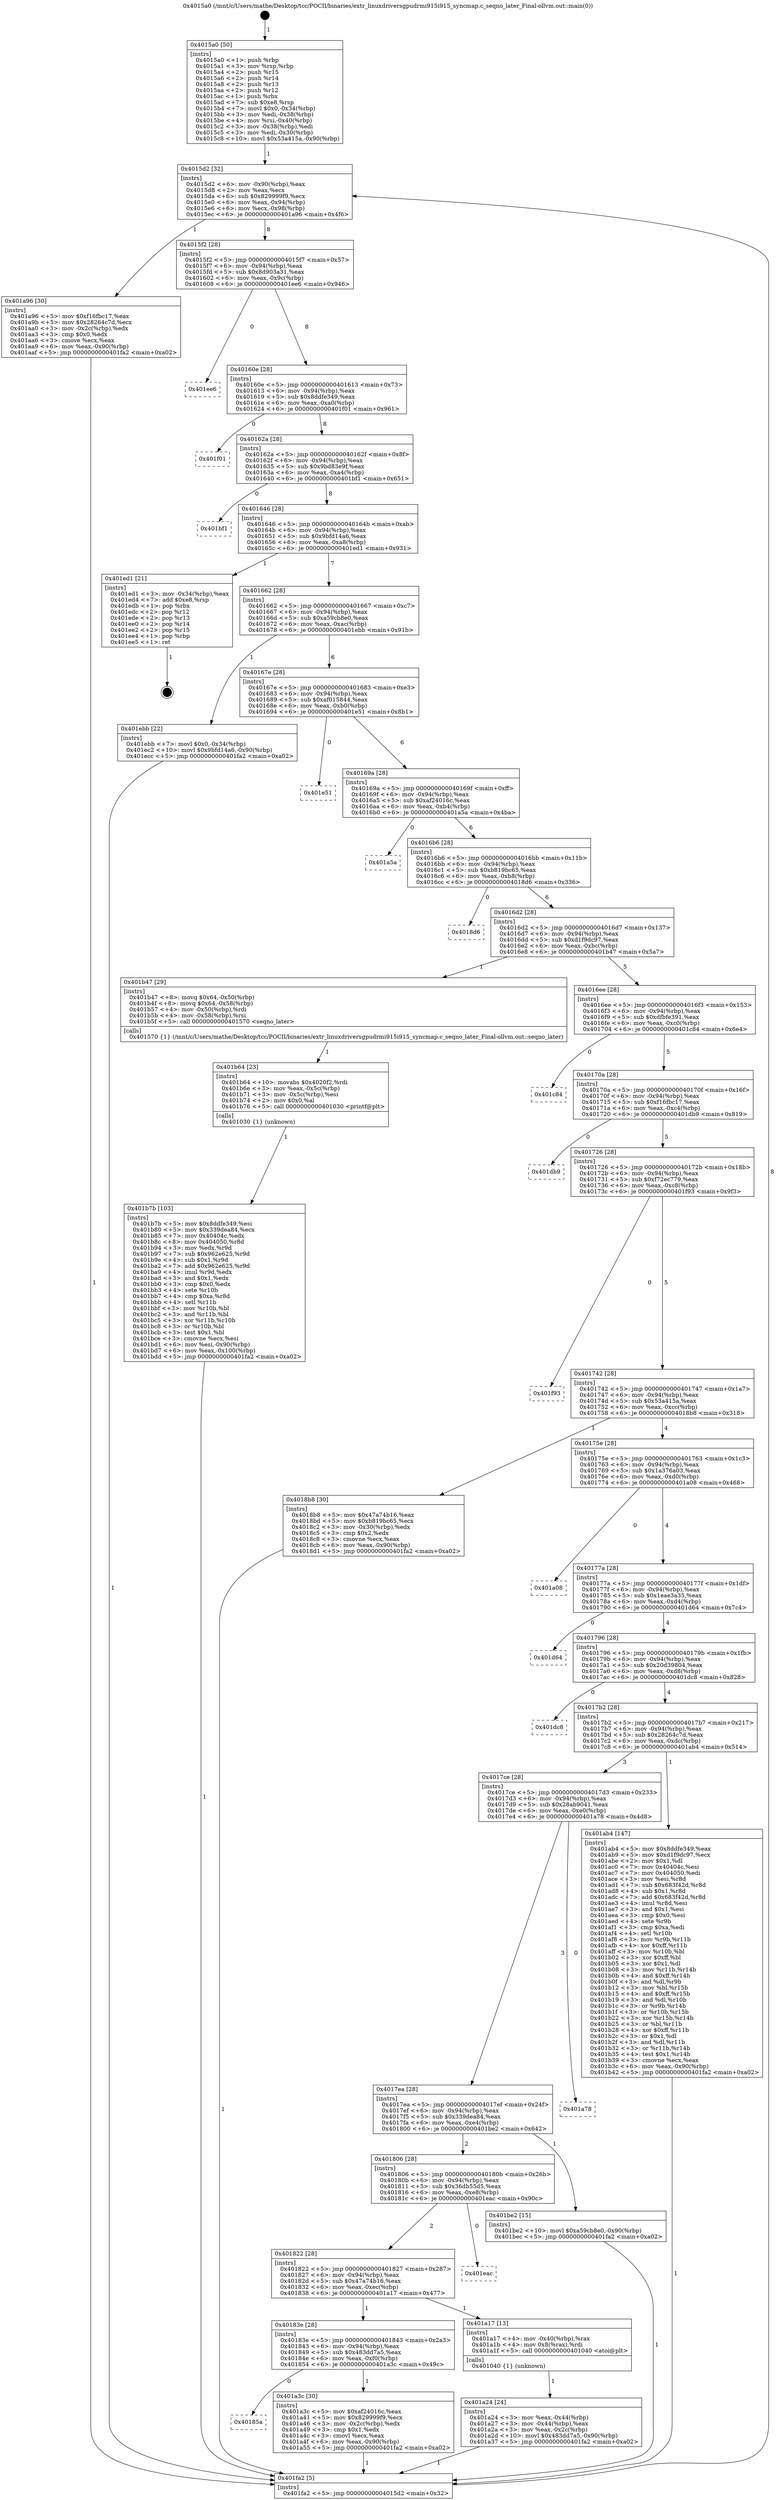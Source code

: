 digraph "0x4015a0" {
  label = "0x4015a0 (/mnt/c/Users/mathe/Desktop/tcc/POCII/binaries/extr_linuxdriversgpudrmi915i915_syncmap.c_seqno_later_Final-ollvm.out::main(0))"
  labelloc = "t"
  node[shape=record]

  Entry [label="",width=0.3,height=0.3,shape=circle,fillcolor=black,style=filled]
  "0x4015d2" [label="{
     0x4015d2 [32]\l
     | [instrs]\l
     &nbsp;&nbsp;0x4015d2 \<+6\>: mov -0x90(%rbp),%eax\l
     &nbsp;&nbsp;0x4015d8 \<+2\>: mov %eax,%ecx\l
     &nbsp;&nbsp;0x4015da \<+6\>: sub $0x829999f9,%ecx\l
     &nbsp;&nbsp;0x4015e0 \<+6\>: mov %eax,-0x94(%rbp)\l
     &nbsp;&nbsp;0x4015e6 \<+6\>: mov %ecx,-0x98(%rbp)\l
     &nbsp;&nbsp;0x4015ec \<+6\>: je 0000000000401a96 \<main+0x4f6\>\l
  }"]
  "0x401a96" [label="{
     0x401a96 [30]\l
     | [instrs]\l
     &nbsp;&nbsp;0x401a96 \<+5\>: mov $0xf16fbc17,%eax\l
     &nbsp;&nbsp;0x401a9b \<+5\>: mov $0x28264c7d,%ecx\l
     &nbsp;&nbsp;0x401aa0 \<+3\>: mov -0x2c(%rbp),%edx\l
     &nbsp;&nbsp;0x401aa3 \<+3\>: cmp $0x0,%edx\l
     &nbsp;&nbsp;0x401aa6 \<+3\>: cmove %ecx,%eax\l
     &nbsp;&nbsp;0x401aa9 \<+6\>: mov %eax,-0x90(%rbp)\l
     &nbsp;&nbsp;0x401aaf \<+5\>: jmp 0000000000401fa2 \<main+0xa02\>\l
  }"]
  "0x4015f2" [label="{
     0x4015f2 [28]\l
     | [instrs]\l
     &nbsp;&nbsp;0x4015f2 \<+5\>: jmp 00000000004015f7 \<main+0x57\>\l
     &nbsp;&nbsp;0x4015f7 \<+6\>: mov -0x94(%rbp),%eax\l
     &nbsp;&nbsp;0x4015fd \<+5\>: sub $0x8d903a31,%eax\l
     &nbsp;&nbsp;0x401602 \<+6\>: mov %eax,-0x9c(%rbp)\l
     &nbsp;&nbsp;0x401608 \<+6\>: je 0000000000401ee6 \<main+0x946\>\l
  }"]
  Exit [label="",width=0.3,height=0.3,shape=circle,fillcolor=black,style=filled,peripheries=2]
  "0x401ee6" [label="{
     0x401ee6\l
  }", style=dashed]
  "0x40160e" [label="{
     0x40160e [28]\l
     | [instrs]\l
     &nbsp;&nbsp;0x40160e \<+5\>: jmp 0000000000401613 \<main+0x73\>\l
     &nbsp;&nbsp;0x401613 \<+6\>: mov -0x94(%rbp),%eax\l
     &nbsp;&nbsp;0x401619 \<+5\>: sub $0x8ddfe349,%eax\l
     &nbsp;&nbsp;0x40161e \<+6\>: mov %eax,-0xa0(%rbp)\l
     &nbsp;&nbsp;0x401624 \<+6\>: je 0000000000401f01 \<main+0x961\>\l
  }"]
  "0x401b7b" [label="{
     0x401b7b [103]\l
     | [instrs]\l
     &nbsp;&nbsp;0x401b7b \<+5\>: mov $0x8ddfe349,%esi\l
     &nbsp;&nbsp;0x401b80 \<+5\>: mov $0x339dea84,%ecx\l
     &nbsp;&nbsp;0x401b85 \<+7\>: mov 0x40404c,%edx\l
     &nbsp;&nbsp;0x401b8c \<+8\>: mov 0x404050,%r8d\l
     &nbsp;&nbsp;0x401b94 \<+3\>: mov %edx,%r9d\l
     &nbsp;&nbsp;0x401b97 \<+7\>: sub $0x962e625,%r9d\l
     &nbsp;&nbsp;0x401b9e \<+4\>: sub $0x1,%r9d\l
     &nbsp;&nbsp;0x401ba2 \<+7\>: add $0x962e625,%r9d\l
     &nbsp;&nbsp;0x401ba9 \<+4\>: imul %r9d,%edx\l
     &nbsp;&nbsp;0x401bad \<+3\>: and $0x1,%edx\l
     &nbsp;&nbsp;0x401bb0 \<+3\>: cmp $0x0,%edx\l
     &nbsp;&nbsp;0x401bb3 \<+4\>: sete %r10b\l
     &nbsp;&nbsp;0x401bb7 \<+4\>: cmp $0xa,%r8d\l
     &nbsp;&nbsp;0x401bbb \<+4\>: setl %r11b\l
     &nbsp;&nbsp;0x401bbf \<+3\>: mov %r10b,%bl\l
     &nbsp;&nbsp;0x401bc2 \<+3\>: and %r11b,%bl\l
     &nbsp;&nbsp;0x401bc5 \<+3\>: xor %r11b,%r10b\l
     &nbsp;&nbsp;0x401bc8 \<+3\>: or %r10b,%bl\l
     &nbsp;&nbsp;0x401bcb \<+3\>: test $0x1,%bl\l
     &nbsp;&nbsp;0x401bce \<+3\>: cmovne %ecx,%esi\l
     &nbsp;&nbsp;0x401bd1 \<+6\>: mov %esi,-0x90(%rbp)\l
     &nbsp;&nbsp;0x401bd7 \<+6\>: mov %eax,-0x100(%rbp)\l
     &nbsp;&nbsp;0x401bdd \<+5\>: jmp 0000000000401fa2 \<main+0xa02\>\l
  }"]
  "0x401f01" [label="{
     0x401f01\l
  }", style=dashed]
  "0x40162a" [label="{
     0x40162a [28]\l
     | [instrs]\l
     &nbsp;&nbsp;0x40162a \<+5\>: jmp 000000000040162f \<main+0x8f\>\l
     &nbsp;&nbsp;0x40162f \<+6\>: mov -0x94(%rbp),%eax\l
     &nbsp;&nbsp;0x401635 \<+5\>: sub $0x9bd83e9f,%eax\l
     &nbsp;&nbsp;0x40163a \<+6\>: mov %eax,-0xa4(%rbp)\l
     &nbsp;&nbsp;0x401640 \<+6\>: je 0000000000401bf1 \<main+0x651\>\l
  }"]
  "0x401b64" [label="{
     0x401b64 [23]\l
     | [instrs]\l
     &nbsp;&nbsp;0x401b64 \<+10\>: movabs $0x4020f2,%rdi\l
     &nbsp;&nbsp;0x401b6e \<+3\>: mov %eax,-0x5c(%rbp)\l
     &nbsp;&nbsp;0x401b71 \<+3\>: mov -0x5c(%rbp),%esi\l
     &nbsp;&nbsp;0x401b74 \<+2\>: mov $0x0,%al\l
     &nbsp;&nbsp;0x401b76 \<+5\>: call 0000000000401030 \<printf@plt\>\l
     | [calls]\l
     &nbsp;&nbsp;0x401030 \{1\} (unknown)\l
  }"]
  "0x401bf1" [label="{
     0x401bf1\l
  }", style=dashed]
  "0x401646" [label="{
     0x401646 [28]\l
     | [instrs]\l
     &nbsp;&nbsp;0x401646 \<+5\>: jmp 000000000040164b \<main+0xab\>\l
     &nbsp;&nbsp;0x40164b \<+6\>: mov -0x94(%rbp),%eax\l
     &nbsp;&nbsp;0x401651 \<+5\>: sub $0x9bfd14a6,%eax\l
     &nbsp;&nbsp;0x401656 \<+6\>: mov %eax,-0xa8(%rbp)\l
     &nbsp;&nbsp;0x40165c \<+6\>: je 0000000000401ed1 \<main+0x931\>\l
  }"]
  "0x40185a" [label="{
     0x40185a\l
  }", style=dashed]
  "0x401ed1" [label="{
     0x401ed1 [21]\l
     | [instrs]\l
     &nbsp;&nbsp;0x401ed1 \<+3\>: mov -0x34(%rbp),%eax\l
     &nbsp;&nbsp;0x401ed4 \<+7\>: add $0xe8,%rsp\l
     &nbsp;&nbsp;0x401edb \<+1\>: pop %rbx\l
     &nbsp;&nbsp;0x401edc \<+2\>: pop %r12\l
     &nbsp;&nbsp;0x401ede \<+2\>: pop %r13\l
     &nbsp;&nbsp;0x401ee0 \<+2\>: pop %r14\l
     &nbsp;&nbsp;0x401ee2 \<+2\>: pop %r15\l
     &nbsp;&nbsp;0x401ee4 \<+1\>: pop %rbp\l
     &nbsp;&nbsp;0x401ee5 \<+1\>: ret\l
  }"]
  "0x401662" [label="{
     0x401662 [28]\l
     | [instrs]\l
     &nbsp;&nbsp;0x401662 \<+5\>: jmp 0000000000401667 \<main+0xc7\>\l
     &nbsp;&nbsp;0x401667 \<+6\>: mov -0x94(%rbp),%eax\l
     &nbsp;&nbsp;0x40166d \<+5\>: sub $0xa59cb8e0,%eax\l
     &nbsp;&nbsp;0x401672 \<+6\>: mov %eax,-0xac(%rbp)\l
     &nbsp;&nbsp;0x401678 \<+6\>: je 0000000000401ebb \<main+0x91b\>\l
  }"]
  "0x401a3c" [label="{
     0x401a3c [30]\l
     | [instrs]\l
     &nbsp;&nbsp;0x401a3c \<+5\>: mov $0xaf24016c,%eax\l
     &nbsp;&nbsp;0x401a41 \<+5\>: mov $0x829999f9,%ecx\l
     &nbsp;&nbsp;0x401a46 \<+3\>: mov -0x2c(%rbp),%edx\l
     &nbsp;&nbsp;0x401a49 \<+3\>: cmp $0x1,%edx\l
     &nbsp;&nbsp;0x401a4c \<+3\>: cmovl %ecx,%eax\l
     &nbsp;&nbsp;0x401a4f \<+6\>: mov %eax,-0x90(%rbp)\l
     &nbsp;&nbsp;0x401a55 \<+5\>: jmp 0000000000401fa2 \<main+0xa02\>\l
  }"]
  "0x401ebb" [label="{
     0x401ebb [22]\l
     | [instrs]\l
     &nbsp;&nbsp;0x401ebb \<+7\>: movl $0x0,-0x34(%rbp)\l
     &nbsp;&nbsp;0x401ec2 \<+10\>: movl $0x9bfd14a6,-0x90(%rbp)\l
     &nbsp;&nbsp;0x401ecc \<+5\>: jmp 0000000000401fa2 \<main+0xa02\>\l
  }"]
  "0x40167e" [label="{
     0x40167e [28]\l
     | [instrs]\l
     &nbsp;&nbsp;0x40167e \<+5\>: jmp 0000000000401683 \<main+0xe3\>\l
     &nbsp;&nbsp;0x401683 \<+6\>: mov -0x94(%rbp),%eax\l
     &nbsp;&nbsp;0x401689 \<+5\>: sub $0xaf015844,%eax\l
     &nbsp;&nbsp;0x40168e \<+6\>: mov %eax,-0xb0(%rbp)\l
     &nbsp;&nbsp;0x401694 \<+6\>: je 0000000000401e51 \<main+0x8b1\>\l
  }"]
  "0x401a24" [label="{
     0x401a24 [24]\l
     | [instrs]\l
     &nbsp;&nbsp;0x401a24 \<+3\>: mov %eax,-0x44(%rbp)\l
     &nbsp;&nbsp;0x401a27 \<+3\>: mov -0x44(%rbp),%eax\l
     &nbsp;&nbsp;0x401a2a \<+3\>: mov %eax,-0x2c(%rbp)\l
     &nbsp;&nbsp;0x401a2d \<+10\>: movl $0x483dd7a5,-0x90(%rbp)\l
     &nbsp;&nbsp;0x401a37 \<+5\>: jmp 0000000000401fa2 \<main+0xa02\>\l
  }"]
  "0x401e51" [label="{
     0x401e51\l
  }", style=dashed]
  "0x40169a" [label="{
     0x40169a [28]\l
     | [instrs]\l
     &nbsp;&nbsp;0x40169a \<+5\>: jmp 000000000040169f \<main+0xff\>\l
     &nbsp;&nbsp;0x40169f \<+6\>: mov -0x94(%rbp),%eax\l
     &nbsp;&nbsp;0x4016a5 \<+5\>: sub $0xaf24016c,%eax\l
     &nbsp;&nbsp;0x4016aa \<+6\>: mov %eax,-0xb4(%rbp)\l
     &nbsp;&nbsp;0x4016b0 \<+6\>: je 0000000000401a5a \<main+0x4ba\>\l
  }"]
  "0x40183e" [label="{
     0x40183e [28]\l
     | [instrs]\l
     &nbsp;&nbsp;0x40183e \<+5\>: jmp 0000000000401843 \<main+0x2a3\>\l
     &nbsp;&nbsp;0x401843 \<+6\>: mov -0x94(%rbp),%eax\l
     &nbsp;&nbsp;0x401849 \<+5\>: sub $0x483dd7a5,%eax\l
     &nbsp;&nbsp;0x40184e \<+6\>: mov %eax,-0xf0(%rbp)\l
     &nbsp;&nbsp;0x401854 \<+6\>: je 0000000000401a3c \<main+0x49c\>\l
  }"]
  "0x401a5a" [label="{
     0x401a5a\l
  }", style=dashed]
  "0x4016b6" [label="{
     0x4016b6 [28]\l
     | [instrs]\l
     &nbsp;&nbsp;0x4016b6 \<+5\>: jmp 00000000004016bb \<main+0x11b\>\l
     &nbsp;&nbsp;0x4016bb \<+6\>: mov -0x94(%rbp),%eax\l
     &nbsp;&nbsp;0x4016c1 \<+5\>: sub $0xb819bc65,%eax\l
     &nbsp;&nbsp;0x4016c6 \<+6\>: mov %eax,-0xb8(%rbp)\l
     &nbsp;&nbsp;0x4016cc \<+6\>: je 00000000004018d6 \<main+0x336\>\l
  }"]
  "0x401a17" [label="{
     0x401a17 [13]\l
     | [instrs]\l
     &nbsp;&nbsp;0x401a17 \<+4\>: mov -0x40(%rbp),%rax\l
     &nbsp;&nbsp;0x401a1b \<+4\>: mov 0x8(%rax),%rdi\l
     &nbsp;&nbsp;0x401a1f \<+5\>: call 0000000000401040 \<atoi@plt\>\l
     | [calls]\l
     &nbsp;&nbsp;0x401040 \{1\} (unknown)\l
  }"]
  "0x4018d6" [label="{
     0x4018d6\l
  }", style=dashed]
  "0x4016d2" [label="{
     0x4016d2 [28]\l
     | [instrs]\l
     &nbsp;&nbsp;0x4016d2 \<+5\>: jmp 00000000004016d7 \<main+0x137\>\l
     &nbsp;&nbsp;0x4016d7 \<+6\>: mov -0x94(%rbp),%eax\l
     &nbsp;&nbsp;0x4016dd \<+5\>: sub $0xd1f9dc97,%eax\l
     &nbsp;&nbsp;0x4016e2 \<+6\>: mov %eax,-0xbc(%rbp)\l
     &nbsp;&nbsp;0x4016e8 \<+6\>: je 0000000000401b47 \<main+0x5a7\>\l
  }"]
  "0x401822" [label="{
     0x401822 [28]\l
     | [instrs]\l
     &nbsp;&nbsp;0x401822 \<+5\>: jmp 0000000000401827 \<main+0x287\>\l
     &nbsp;&nbsp;0x401827 \<+6\>: mov -0x94(%rbp),%eax\l
     &nbsp;&nbsp;0x40182d \<+5\>: sub $0x47a74b16,%eax\l
     &nbsp;&nbsp;0x401832 \<+6\>: mov %eax,-0xec(%rbp)\l
     &nbsp;&nbsp;0x401838 \<+6\>: je 0000000000401a17 \<main+0x477\>\l
  }"]
  "0x401b47" [label="{
     0x401b47 [29]\l
     | [instrs]\l
     &nbsp;&nbsp;0x401b47 \<+8\>: movq $0x64,-0x50(%rbp)\l
     &nbsp;&nbsp;0x401b4f \<+8\>: movq $0x64,-0x58(%rbp)\l
     &nbsp;&nbsp;0x401b57 \<+4\>: mov -0x50(%rbp),%rdi\l
     &nbsp;&nbsp;0x401b5b \<+4\>: mov -0x58(%rbp),%rsi\l
     &nbsp;&nbsp;0x401b5f \<+5\>: call 0000000000401570 \<seqno_later\>\l
     | [calls]\l
     &nbsp;&nbsp;0x401570 \{1\} (/mnt/c/Users/mathe/Desktop/tcc/POCII/binaries/extr_linuxdriversgpudrmi915i915_syncmap.c_seqno_later_Final-ollvm.out::seqno_later)\l
  }"]
  "0x4016ee" [label="{
     0x4016ee [28]\l
     | [instrs]\l
     &nbsp;&nbsp;0x4016ee \<+5\>: jmp 00000000004016f3 \<main+0x153\>\l
     &nbsp;&nbsp;0x4016f3 \<+6\>: mov -0x94(%rbp),%eax\l
     &nbsp;&nbsp;0x4016f9 \<+5\>: sub $0xdfbfe391,%eax\l
     &nbsp;&nbsp;0x4016fe \<+6\>: mov %eax,-0xc0(%rbp)\l
     &nbsp;&nbsp;0x401704 \<+6\>: je 0000000000401c84 \<main+0x6e4\>\l
  }"]
  "0x401eac" [label="{
     0x401eac\l
  }", style=dashed]
  "0x401c84" [label="{
     0x401c84\l
  }", style=dashed]
  "0x40170a" [label="{
     0x40170a [28]\l
     | [instrs]\l
     &nbsp;&nbsp;0x40170a \<+5\>: jmp 000000000040170f \<main+0x16f\>\l
     &nbsp;&nbsp;0x40170f \<+6\>: mov -0x94(%rbp),%eax\l
     &nbsp;&nbsp;0x401715 \<+5\>: sub $0xf16fbc17,%eax\l
     &nbsp;&nbsp;0x40171a \<+6\>: mov %eax,-0xc4(%rbp)\l
     &nbsp;&nbsp;0x401720 \<+6\>: je 0000000000401db9 \<main+0x819\>\l
  }"]
  "0x401806" [label="{
     0x401806 [28]\l
     | [instrs]\l
     &nbsp;&nbsp;0x401806 \<+5\>: jmp 000000000040180b \<main+0x26b\>\l
     &nbsp;&nbsp;0x40180b \<+6\>: mov -0x94(%rbp),%eax\l
     &nbsp;&nbsp;0x401811 \<+5\>: sub $0x36db55d5,%eax\l
     &nbsp;&nbsp;0x401816 \<+6\>: mov %eax,-0xe8(%rbp)\l
     &nbsp;&nbsp;0x40181c \<+6\>: je 0000000000401eac \<main+0x90c\>\l
  }"]
  "0x401db9" [label="{
     0x401db9\l
  }", style=dashed]
  "0x401726" [label="{
     0x401726 [28]\l
     | [instrs]\l
     &nbsp;&nbsp;0x401726 \<+5\>: jmp 000000000040172b \<main+0x18b\>\l
     &nbsp;&nbsp;0x40172b \<+6\>: mov -0x94(%rbp),%eax\l
     &nbsp;&nbsp;0x401731 \<+5\>: sub $0xf72ec779,%eax\l
     &nbsp;&nbsp;0x401736 \<+6\>: mov %eax,-0xc8(%rbp)\l
     &nbsp;&nbsp;0x40173c \<+6\>: je 0000000000401f93 \<main+0x9f3\>\l
  }"]
  "0x401be2" [label="{
     0x401be2 [15]\l
     | [instrs]\l
     &nbsp;&nbsp;0x401be2 \<+10\>: movl $0xa59cb8e0,-0x90(%rbp)\l
     &nbsp;&nbsp;0x401bec \<+5\>: jmp 0000000000401fa2 \<main+0xa02\>\l
  }"]
  "0x401f93" [label="{
     0x401f93\l
  }", style=dashed]
  "0x401742" [label="{
     0x401742 [28]\l
     | [instrs]\l
     &nbsp;&nbsp;0x401742 \<+5\>: jmp 0000000000401747 \<main+0x1a7\>\l
     &nbsp;&nbsp;0x401747 \<+6\>: mov -0x94(%rbp),%eax\l
     &nbsp;&nbsp;0x40174d \<+5\>: sub $0x53a415a,%eax\l
     &nbsp;&nbsp;0x401752 \<+6\>: mov %eax,-0xcc(%rbp)\l
     &nbsp;&nbsp;0x401758 \<+6\>: je 00000000004018b8 \<main+0x318\>\l
  }"]
  "0x4017ea" [label="{
     0x4017ea [28]\l
     | [instrs]\l
     &nbsp;&nbsp;0x4017ea \<+5\>: jmp 00000000004017ef \<main+0x24f\>\l
     &nbsp;&nbsp;0x4017ef \<+6\>: mov -0x94(%rbp),%eax\l
     &nbsp;&nbsp;0x4017f5 \<+5\>: sub $0x339dea84,%eax\l
     &nbsp;&nbsp;0x4017fa \<+6\>: mov %eax,-0xe4(%rbp)\l
     &nbsp;&nbsp;0x401800 \<+6\>: je 0000000000401be2 \<main+0x642\>\l
  }"]
  "0x4018b8" [label="{
     0x4018b8 [30]\l
     | [instrs]\l
     &nbsp;&nbsp;0x4018b8 \<+5\>: mov $0x47a74b16,%eax\l
     &nbsp;&nbsp;0x4018bd \<+5\>: mov $0xb819bc65,%ecx\l
     &nbsp;&nbsp;0x4018c2 \<+3\>: mov -0x30(%rbp),%edx\l
     &nbsp;&nbsp;0x4018c5 \<+3\>: cmp $0x2,%edx\l
     &nbsp;&nbsp;0x4018c8 \<+3\>: cmovne %ecx,%eax\l
     &nbsp;&nbsp;0x4018cb \<+6\>: mov %eax,-0x90(%rbp)\l
     &nbsp;&nbsp;0x4018d1 \<+5\>: jmp 0000000000401fa2 \<main+0xa02\>\l
  }"]
  "0x40175e" [label="{
     0x40175e [28]\l
     | [instrs]\l
     &nbsp;&nbsp;0x40175e \<+5\>: jmp 0000000000401763 \<main+0x1c3\>\l
     &nbsp;&nbsp;0x401763 \<+6\>: mov -0x94(%rbp),%eax\l
     &nbsp;&nbsp;0x401769 \<+5\>: sub $0x1a376a03,%eax\l
     &nbsp;&nbsp;0x40176e \<+6\>: mov %eax,-0xd0(%rbp)\l
     &nbsp;&nbsp;0x401774 \<+6\>: je 0000000000401a08 \<main+0x468\>\l
  }"]
  "0x401fa2" [label="{
     0x401fa2 [5]\l
     | [instrs]\l
     &nbsp;&nbsp;0x401fa2 \<+5\>: jmp 00000000004015d2 \<main+0x32\>\l
  }"]
  "0x4015a0" [label="{
     0x4015a0 [50]\l
     | [instrs]\l
     &nbsp;&nbsp;0x4015a0 \<+1\>: push %rbp\l
     &nbsp;&nbsp;0x4015a1 \<+3\>: mov %rsp,%rbp\l
     &nbsp;&nbsp;0x4015a4 \<+2\>: push %r15\l
     &nbsp;&nbsp;0x4015a6 \<+2\>: push %r14\l
     &nbsp;&nbsp;0x4015a8 \<+2\>: push %r13\l
     &nbsp;&nbsp;0x4015aa \<+2\>: push %r12\l
     &nbsp;&nbsp;0x4015ac \<+1\>: push %rbx\l
     &nbsp;&nbsp;0x4015ad \<+7\>: sub $0xe8,%rsp\l
     &nbsp;&nbsp;0x4015b4 \<+7\>: movl $0x0,-0x34(%rbp)\l
     &nbsp;&nbsp;0x4015bb \<+3\>: mov %edi,-0x38(%rbp)\l
     &nbsp;&nbsp;0x4015be \<+4\>: mov %rsi,-0x40(%rbp)\l
     &nbsp;&nbsp;0x4015c2 \<+3\>: mov -0x38(%rbp),%edi\l
     &nbsp;&nbsp;0x4015c5 \<+3\>: mov %edi,-0x30(%rbp)\l
     &nbsp;&nbsp;0x4015c8 \<+10\>: movl $0x53a415a,-0x90(%rbp)\l
  }"]
  "0x401a78" [label="{
     0x401a78\l
  }", style=dashed]
  "0x401a08" [label="{
     0x401a08\l
  }", style=dashed]
  "0x40177a" [label="{
     0x40177a [28]\l
     | [instrs]\l
     &nbsp;&nbsp;0x40177a \<+5\>: jmp 000000000040177f \<main+0x1df\>\l
     &nbsp;&nbsp;0x40177f \<+6\>: mov -0x94(%rbp),%eax\l
     &nbsp;&nbsp;0x401785 \<+5\>: sub $0x1eae3a35,%eax\l
     &nbsp;&nbsp;0x40178a \<+6\>: mov %eax,-0xd4(%rbp)\l
     &nbsp;&nbsp;0x401790 \<+6\>: je 0000000000401d64 \<main+0x7c4\>\l
  }"]
  "0x4017ce" [label="{
     0x4017ce [28]\l
     | [instrs]\l
     &nbsp;&nbsp;0x4017ce \<+5\>: jmp 00000000004017d3 \<main+0x233\>\l
     &nbsp;&nbsp;0x4017d3 \<+6\>: mov -0x94(%rbp),%eax\l
     &nbsp;&nbsp;0x4017d9 \<+5\>: sub $0x28ab9041,%eax\l
     &nbsp;&nbsp;0x4017de \<+6\>: mov %eax,-0xe0(%rbp)\l
     &nbsp;&nbsp;0x4017e4 \<+6\>: je 0000000000401a78 \<main+0x4d8\>\l
  }"]
  "0x401d64" [label="{
     0x401d64\l
  }", style=dashed]
  "0x401796" [label="{
     0x401796 [28]\l
     | [instrs]\l
     &nbsp;&nbsp;0x401796 \<+5\>: jmp 000000000040179b \<main+0x1fb\>\l
     &nbsp;&nbsp;0x40179b \<+6\>: mov -0x94(%rbp),%eax\l
     &nbsp;&nbsp;0x4017a1 \<+5\>: sub $0x20d39804,%eax\l
     &nbsp;&nbsp;0x4017a6 \<+6\>: mov %eax,-0xd8(%rbp)\l
     &nbsp;&nbsp;0x4017ac \<+6\>: je 0000000000401dc8 \<main+0x828\>\l
  }"]
  "0x401ab4" [label="{
     0x401ab4 [147]\l
     | [instrs]\l
     &nbsp;&nbsp;0x401ab4 \<+5\>: mov $0x8ddfe349,%eax\l
     &nbsp;&nbsp;0x401ab9 \<+5\>: mov $0xd1f9dc97,%ecx\l
     &nbsp;&nbsp;0x401abe \<+2\>: mov $0x1,%dl\l
     &nbsp;&nbsp;0x401ac0 \<+7\>: mov 0x40404c,%esi\l
     &nbsp;&nbsp;0x401ac7 \<+7\>: mov 0x404050,%edi\l
     &nbsp;&nbsp;0x401ace \<+3\>: mov %esi,%r8d\l
     &nbsp;&nbsp;0x401ad1 \<+7\>: sub $0x683f42d,%r8d\l
     &nbsp;&nbsp;0x401ad8 \<+4\>: sub $0x1,%r8d\l
     &nbsp;&nbsp;0x401adc \<+7\>: add $0x683f42d,%r8d\l
     &nbsp;&nbsp;0x401ae3 \<+4\>: imul %r8d,%esi\l
     &nbsp;&nbsp;0x401ae7 \<+3\>: and $0x1,%esi\l
     &nbsp;&nbsp;0x401aea \<+3\>: cmp $0x0,%esi\l
     &nbsp;&nbsp;0x401aed \<+4\>: sete %r9b\l
     &nbsp;&nbsp;0x401af1 \<+3\>: cmp $0xa,%edi\l
     &nbsp;&nbsp;0x401af4 \<+4\>: setl %r10b\l
     &nbsp;&nbsp;0x401af8 \<+3\>: mov %r9b,%r11b\l
     &nbsp;&nbsp;0x401afb \<+4\>: xor $0xff,%r11b\l
     &nbsp;&nbsp;0x401aff \<+3\>: mov %r10b,%bl\l
     &nbsp;&nbsp;0x401b02 \<+3\>: xor $0xff,%bl\l
     &nbsp;&nbsp;0x401b05 \<+3\>: xor $0x1,%dl\l
     &nbsp;&nbsp;0x401b08 \<+3\>: mov %r11b,%r14b\l
     &nbsp;&nbsp;0x401b0b \<+4\>: and $0xff,%r14b\l
     &nbsp;&nbsp;0x401b0f \<+3\>: and %dl,%r9b\l
     &nbsp;&nbsp;0x401b12 \<+3\>: mov %bl,%r15b\l
     &nbsp;&nbsp;0x401b15 \<+4\>: and $0xff,%r15b\l
     &nbsp;&nbsp;0x401b19 \<+3\>: and %dl,%r10b\l
     &nbsp;&nbsp;0x401b1c \<+3\>: or %r9b,%r14b\l
     &nbsp;&nbsp;0x401b1f \<+3\>: or %r10b,%r15b\l
     &nbsp;&nbsp;0x401b22 \<+3\>: xor %r15b,%r14b\l
     &nbsp;&nbsp;0x401b25 \<+3\>: or %bl,%r11b\l
     &nbsp;&nbsp;0x401b28 \<+4\>: xor $0xff,%r11b\l
     &nbsp;&nbsp;0x401b2c \<+3\>: or $0x1,%dl\l
     &nbsp;&nbsp;0x401b2f \<+3\>: and %dl,%r11b\l
     &nbsp;&nbsp;0x401b32 \<+3\>: or %r11b,%r14b\l
     &nbsp;&nbsp;0x401b35 \<+4\>: test $0x1,%r14b\l
     &nbsp;&nbsp;0x401b39 \<+3\>: cmovne %ecx,%eax\l
     &nbsp;&nbsp;0x401b3c \<+6\>: mov %eax,-0x90(%rbp)\l
     &nbsp;&nbsp;0x401b42 \<+5\>: jmp 0000000000401fa2 \<main+0xa02\>\l
  }"]
  "0x401dc8" [label="{
     0x401dc8\l
  }", style=dashed]
  "0x4017b2" [label="{
     0x4017b2 [28]\l
     | [instrs]\l
     &nbsp;&nbsp;0x4017b2 \<+5\>: jmp 00000000004017b7 \<main+0x217\>\l
     &nbsp;&nbsp;0x4017b7 \<+6\>: mov -0x94(%rbp),%eax\l
     &nbsp;&nbsp;0x4017bd \<+5\>: sub $0x28264c7d,%eax\l
     &nbsp;&nbsp;0x4017c2 \<+6\>: mov %eax,-0xdc(%rbp)\l
     &nbsp;&nbsp;0x4017c8 \<+6\>: je 0000000000401ab4 \<main+0x514\>\l
  }"]
  Entry -> "0x4015a0" [label=" 1"]
  "0x4015d2" -> "0x401a96" [label=" 1"]
  "0x4015d2" -> "0x4015f2" [label=" 8"]
  "0x401ed1" -> Exit [label=" 1"]
  "0x4015f2" -> "0x401ee6" [label=" 0"]
  "0x4015f2" -> "0x40160e" [label=" 8"]
  "0x401ebb" -> "0x401fa2" [label=" 1"]
  "0x40160e" -> "0x401f01" [label=" 0"]
  "0x40160e" -> "0x40162a" [label=" 8"]
  "0x401be2" -> "0x401fa2" [label=" 1"]
  "0x40162a" -> "0x401bf1" [label=" 0"]
  "0x40162a" -> "0x401646" [label=" 8"]
  "0x401b7b" -> "0x401fa2" [label=" 1"]
  "0x401646" -> "0x401ed1" [label=" 1"]
  "0x401646" -> "0x401662" [label=" 7"]
  "0x401b64" -> "0x401b7b" [label=" 1"]
  "0x401662" -> "0x401ebb" [label=" 1"]
  "0x401662" -> "0x40167e" [label=" 6"]
  "0x401b47" -> "0x401b64" [label=" 1"]
  "0x40167e" -> "0x401e51" [label=" 0"]
  "0x40167e" -> "0x40169a" [label=" 6"]
  "0x401a96" -> "0x401fa2" [label=" 1"]
  "0x40169a" -> "0x401a5a" [label=" 0"]
  "0x40169a" -> "0x4016b6" [label=" 6"]
  "0x401a3c" -> "0x401fa2" [label=" 1"]
  "0x4016b6" -> "0x4018d6" [label=" 0"]
  "0x4016b6" -> "0x4016d2" [label=" 6"]
  "0x40183e" -> "0x40185a" [label=" 0"]
  "0x4016d2" -> "0x401b47" [label=" 1"]
  "0x4016d2" -> "0x4016ee" [label=" 5"]
  "0x401ab4" -> "0x401fa2" [label=" 1"]
  "0x4016ee" -> "0x401c84" [label=" 0"]
  "0x4016ee" -> "0x40170a" [label=" 5"]
  "0x401a24" -> "0x401fa2" [label=" 1"]
  "0x40170a" -> "0x401db9" [label=" 0"]
  "0x40170a" -> "0x401726" [label=" 5"]
  "0x401822" -> "0x40183e" [label=" 1"]
  "0x401726" -> "0x401f93" [label=" 0"]
  "0x401726" -> "0x401742" [label=" 5"]
  "0x401822" -> "0x401a17" [label=" 1"]
  "0x401742" -> "0x4018b8" [label=" 1"]
  "0x401742" -> "0x40175e" [label=" 4"]
  "0x4018b8" -> "0x401fa2" [label=" 1"]
  "0x4015a0" -> "0x4015d2" [label=" 1"]
  "0x401fa2" -> "0x4015d2" [label=" 8"]
  "0x401806" -> "0x401822" [label=" 2"]
  "0x40175e" -> "0x401a08" [label=" 0"]
  "0x40175e" -> "0x40177a" [label=" 4"]
  "0x401806" -> "0x401eac" [label=" 0"]
  "0x40177a" -> "0x401d64" [label=" 0"]
  "0x40177a" -> "0x401796" [label=" 4"]
  "0x4017ea" -> "0x401806" [label=" 2"]
  "0x401796" -> "0x401dc8" [label=" 0"]
  "0x401796" -> "0x4017b2" [label=" 4"]
  "0x4017ea" -> "0x401be2" [label=" 1"]
  "0x4017b2" -> "0x401ab4" [label=" 1"]
  "0x4017b2" -> "0x4017ce" [label=" 3"]
  "0x401a17" -> "0x401a24" [label=" 1"]
  "0x4017ce" -> "0x401a78" [label=" 0"]
  "0x4017ce" -> "0x4017ea" [label=" 3"]
  "0x40183e" -> "0x401a3c" [label=" 1"]
}
